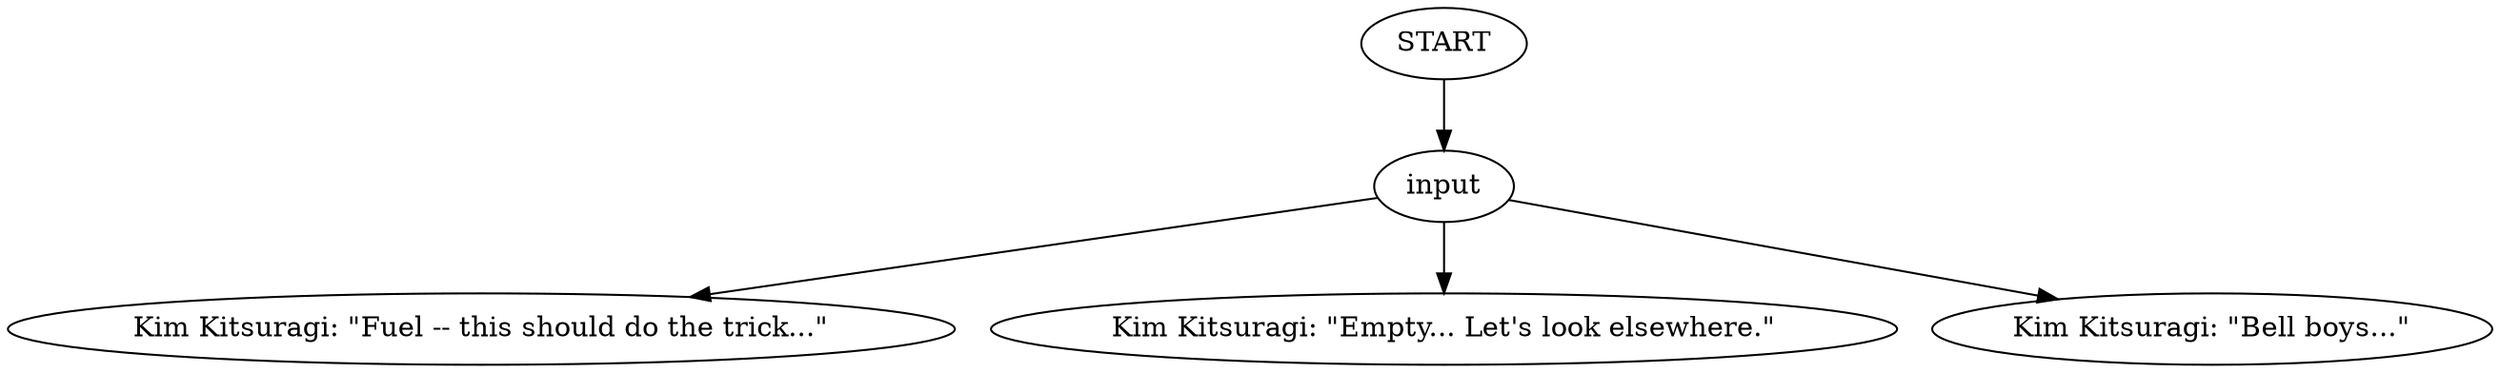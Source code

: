 # SEAFORT / KIM FUEL barks
# Kim reacts to fuel empty if task is on w/ BARK
# ==================================================
digraph G {
	  0 [label="START"];
	  1 [label="input"];
	  2 [label="Kim Kitsuragi: \"Fuel -- this should do the trick...\""];
	  3 [label="Kim Kitsuragi: \"Empty... Let's look elsewhere.\""];
	  5 [label="Kim Kitsuragi: \"Bell boys...\""];
	  0 -> 1
	  1 -> 2
	  1 -> 3
	  1 -> 5
}


